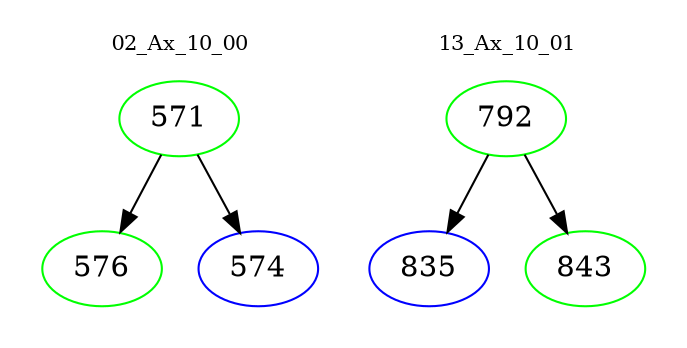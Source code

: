 digraph{
subgraph cluster_0 {
color = white
label = "02_Ax_10_00";
fontsize=10;
T0_571 [label="571", color="green"]
T0_571 -> T0_576 [color="black"]
T0_576 [label="576", color="green"]
T0_571 -> T0_574 [color="black"]
T0_574 [label="574", color="blue"]
}
subgraph cluster_1 {
color = white
label = "13_Ax_10_01";
fontsize=10;
T1_792 [label="792", color="green"]
T1_792 -> T1_835 [color="black"]
T1_835 [label="835", color="blue"]
T1_792 -> T1_843 [color="black"]
T1_843 [label="843", color="green"]
}
}
